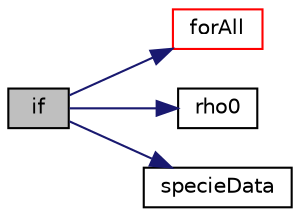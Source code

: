 digraph "if"
{
  bgcolor="transparent";
  edge [fontname="Helvetica",fontsize="10",labelfontname="Helvetica",labelfontsize="10"];
  node [fontname="Helvetica",fontsize="10",shape=record];
  rankdir="LR";
  Node1 [label="if",height=0.2,width=0.4,color="black", fillcolor="grey75", style="filled", fontcolor="black"];
  Node1 -> Node2 [color="midnightblue",fontsize="10",style="solid",fontname="Helvetica"];
  Node2 [label="forAll",height=0.2,width=0.4,color="red",URL="$a03066.html#a3a6dfa236873b1e0df07a723bccf5222"];
  Node1 -> Node3 [color="midnightblue",fontsize="10",style="solid",fontname="Helvetica"];
  Node3 [label="rho0",height=0.2,width=0.4,color="black",URL="$a03053.html#af3f44f80899f5a4947c84453ef9d446e"];
  Node1 -> Node4 [color="midnightblue",fontsize="10",style="solid",fontname="Helvetica"];
  Node4 [label="specieData",height=0.2,width=0.4,color="black",URL="$a03079.html#a57e598bc6ff6209513f9a5a501cf7746"];
}
